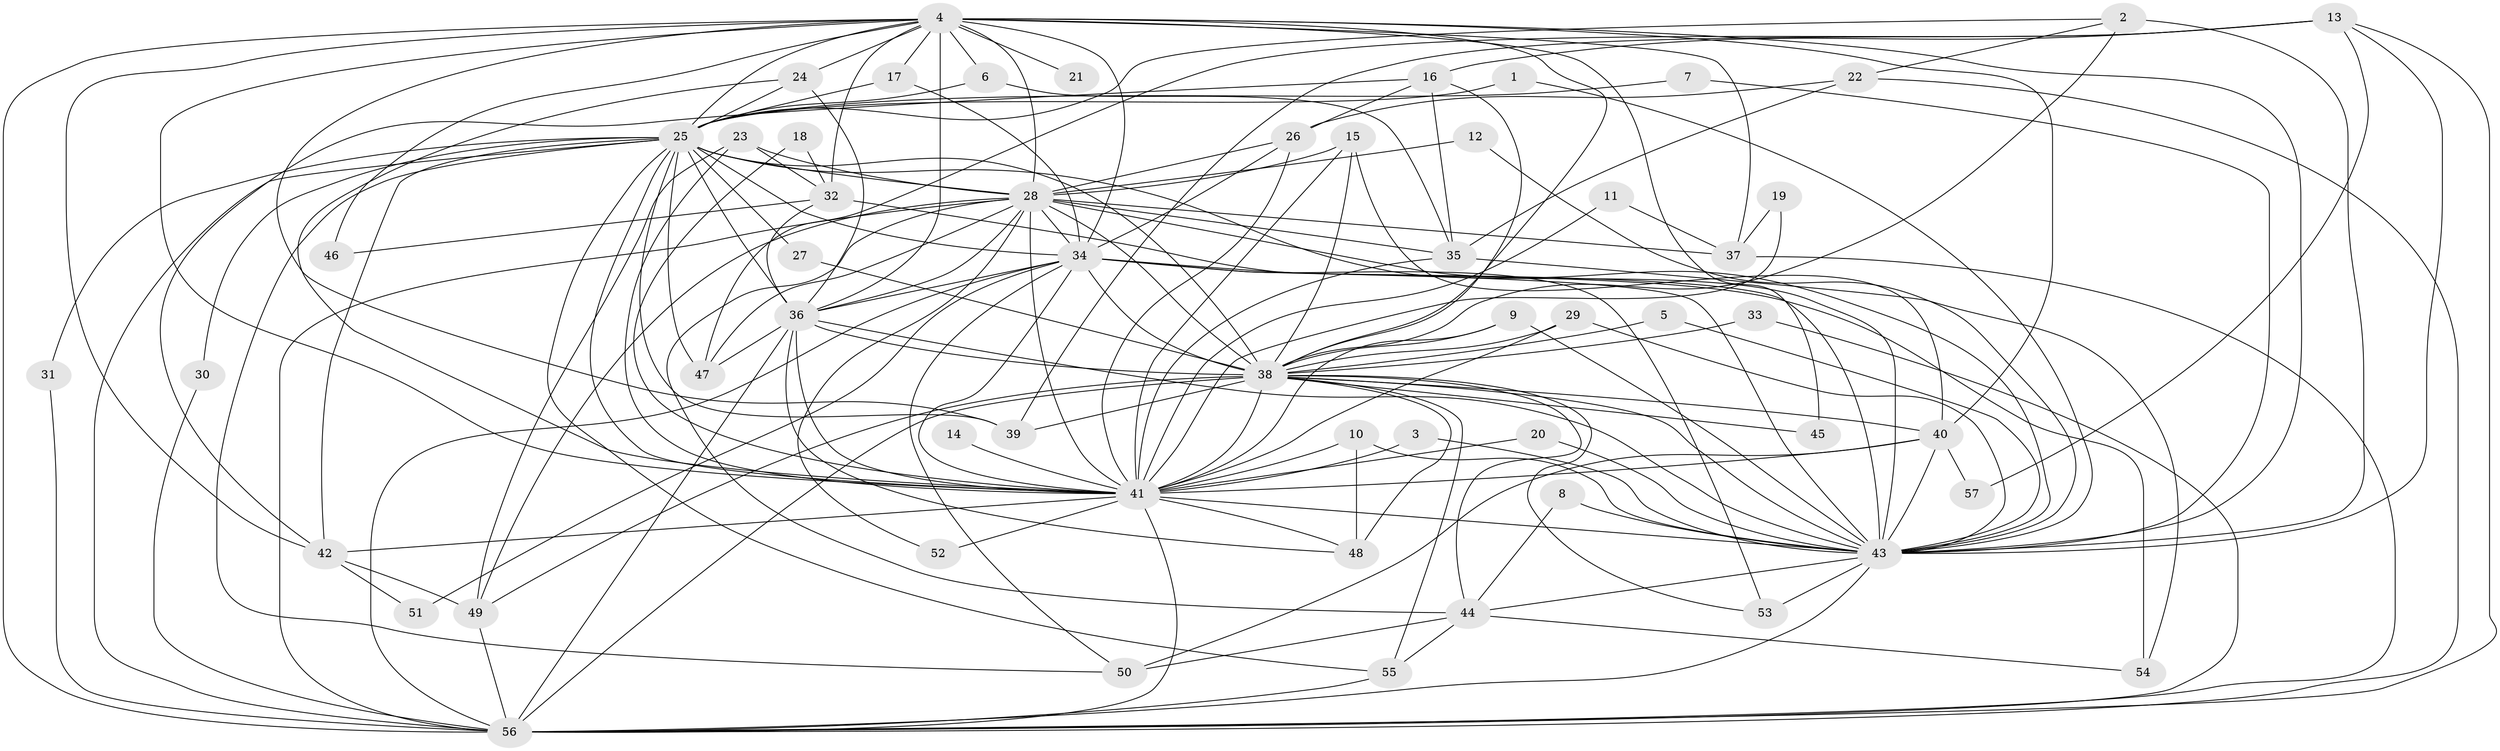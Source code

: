// original degree distribution, {20: 0.008849557522123894, 16: 0.017699115044247787, 18: 0.008849557522123894, 26: 0.008849557522123894, 21: 0.008849557522123894, 30: 0.008849557522123894, 23: 0.008849557522123894, 32: 0.008849557522123894, 15: 0.008849557522123894, 3: 0.23008849557522124, 5: 0.035398230088495575, 4: 0.12389380530973451, 2: 0.49557522123893805, 7: 0.008849557522123894, 6: 0.017699115044247787}
// Generated by graph-tools (version 1.1) at 2025/25/03/09/25 03:25:39]
// undirected, 57 vertices, 167 edges
graph export_dot {
graph [start="1"]
  node [color=gray90,style=filled];
  1;
  2;
  3;
  4;
  5;
  6;
  7;
  8;
  9;
  10;
  11;
  12;
  13;
  14;
  15;
  16;
  17;
  18;
  19;
  20;
  21;
  22;
  23;
  24;
  25;
  26;
  27;
  28;
  29;
  30;
  31;
  32;
  33;
  34;
  35;
  36;
  37;
  38;
  39;
  40;
  41;
  42;
  43;
  44;
  45;
  46;
  47;
  48;
  49;
  50;
  51;
  52;
  53;
  54;
  55;
  56;
  57;
  1 -- 25 [weight=1.0];
  1 -- 43 [weight=1.0];
  2 -- 22 [weight=1.0];
  2 -- 25 [weight=1.0];
  2 -- 38 [weight=1.0];
  2 -- 43 [weight=1.0];
  3 -- 41 [weight=1.0];
  3 -- 43 [weight=1.0];
  4 -- 6 [weight=1.0];
  4 -- 17 [weight=1.0];
  4 -- 21 [weight=1.0];
  4 -- 24 [weight=2.0];
  4 -- 25 [weight=2.0];
  4 -- 28 [weight=2.0];
  4 -- 32 [weight=1.0];
  4 -- 34 [weight=2.0];
  4 -- 36 [weight=4.0];
  4 -- 37 [weight=2.0];
  4 -- 38 [weight=2.0];
  4 -- 39 [weight=1.0];
  4 -- 40 [weight=2.0];
  4 -- 41 [weight=2.0];
  4 -- 42 [weight=1.0];
  4 -- 43 [weight=3.0];
  4 -- 45 [weight=1.0];
  4 -- 46 [weight=1.0];
  4 -- 56 [weight=2.0];
  5 -- 38 [weight=1.0];
  5 -- 43 [weight=1.0];
  6 -- 25 [weight=1.0];
  6 -- 35 [weight=1.0];
  7 -- 25 [weight=1.0];
  7 -- 43 [weight=1.0];
  8 -- 43 [weight=1.0];
  8 -- 44 [weight=1.0];
  9 -- 38 [weight=1.0];
  9 -- 41 [weight=2.0];
  9 -- 43 [weight=1.0];
  10 -- 41 [weight=1.0];
  10 -- 43 [weight=1.0];
  10 -- 48 [weight=1.0];
  11 -- 37 [weight=1.0];
  11 -- 41 [weight=1.0];
  12 -- 28 [weight=1.0];
  12 -- 43 [weight=1.0];
  13 -- 16 [weight=1.0];
  13 -- 39 [weight=1.0];
  13 -- 43 [weight=1.0];
  13 -- 47 [weight=1.0];
  13 -- 56 [weight=1.0];
  13 -- 57 [weight=1.0];
  14 -- 41 [weight=1.0];
  15 -- 28 [weight=1.0];
  15 -- 38 [weight=1.0];
  15 -- 40 [weight=1.0];
  15 -- 41 [weight=1.0];
  16 -- 26 [weight=1.0];
  16 -- 35 [weight=1.0];
  16 -- 38 [weight=1.0];
  16 -- 42 [weight=1.0];
  17 -- 25 [weight=1.0];
  17 -- 34 [weight=1.0];
  18 -- 32 [weight=1.0];
  18 -- 41 [weight=1.0];
  19 -- 37 [weight=1.0];
  19 -- 41 [weight=1.0];
  20 -- 41 [weight=1.0];
  20 -- 43 [weight=1.0];
  22 -- 26 [weight=1.0];
  22 -- 35 [weight=1.0];
  22 -- 56 [weight=1.0];
  23 -- 28 [weight=1.0];
  23 -- 32 [weight=1.0];
  23 -- 41 [weight=1.0];
  23 -- 49 [weight=1.0];
  24 -- 25 [weight=1.0];
  24 -- 36 [weight=1.0];
  24 -- 41 [weight=1.0];
  25 -- 27 [weight=1.0];
  25 -- 28 [weight=1.0];
  25 -- 30 [weight=1.0];
  25 -- 31 [weight=1.0];
  25 -- 34 [weight=1.0];
  25 -- 36 [weight=2.0];
  25 -- 38 [weight=1.0];
  25 -- 39 [weight=1.0];
  25 -- 41 [weight=1.0];
  25 -- 42 [weight=1.0];
  25 -- 43 [weight=1.0];
  25 -- 47 [weight=1.0];
  25 -- 50 [weight=1.0];
  25 -- 55 [weight=1.0];
  25 -- 56 [weight=1.0];
  26 -- 28 [weight=1.0];
  26 -- 34 [weight=1.0];
  26 -- 41 [weight=1.0];
  27 -- 38 [weight=1.0];
  28 -- 34 [weight=2.0];
  28 -- 35 [weight=1.0];
  28 -- 36 [weight=1.0];
  28 -- 37 [weight=1.0];
  28 -- 38 [weight=3.0];
  28 -- 41 [weight=1.0];
  28 -- 43 [weight=1.0];
  28 -- 44 [weight=1.0];
  28 -- 47 [weight=1.0];
  28 -- 49 [weight=1.0];
  28 -- 52 [weight=1.0];
  28 -- 56 [weight=2.0];
  29 -- 38 [weight=1.0];
  29 -- 41 [weight=1.0];
  29 -- 43 [weight=1.0];
  30 -- 56 [weight=1.0];
  31 -- 56 [weight=1.0];
  32 -- 36 [weight=1.0];
  32 -- 43 [weight=1.0];
  32 -- 46 [weight=1.0];
  33 -- 38 [weight=1.0];
  33 -- 56 [weight=1.0];
  34 -- 36 [weight=1.0];
  34 -- 38 [weight=1.0];
  34 -- 41 [weight=1.0];
  34 -- 43 [weight=1.0];
  34 -- 50 [weight=1.0];
  34 -- 51 [weight=1.0];
  34 -- 53 [weight=1.0];
  34 -- 54 [weight=1.0];
  34 -- 56 [weight=1.0];
  35 -- 41 [weight=1.0];
  35 -- 54 [weight=1.0];
  36 -- 38 [weight=1.0];
  36 -- 41 [weight=1.0];
  36 -- 43 [weight=1.0];
  36 -- 47 [weight=1.0];
  36 -- 48 [weight=1.0];
  36 -- 56 [weight=1.0];
  37 -- 56 [weight=1.0];
  38 -- 39 [weight=1.0];
  38 -- 40 [weight=1.0];
  38 -- 41 [weight=1.0];
  38 -- 43 [weight=1.0];
  38 -- 44 [weight=2.0];
  38 -- 45 [weight=2.0];
  38 -- 48 [weight=1.0];
  38 -- 49 [weight=1.0];
  38 -- 53 [weight=1.0];
  38 -- 55 [weight=1.0];
  38 -- 56 [weight=1.0];
  40 -- 41 [weight=1.0];
  40 -- 43 [weight=1.0];
  40 -- 50 [weight=1.0];
  40 -- 57 [weight=1.0];
  41 -- 42 [weight=1.0];
  41 -- 43 [weight=1.0];
  41 -- 48 [weight=1.0];
  41 -- 52 [weight=1.0];
  41 -- 56 [weight=1.0];
  42 -- 49 [weight=1.0];
  42 -- 51 [weight=1.0];
  43 -- 44 [weight=1.0];
  43 -- 53 [weight=1.0];
  43 -- 56 [weight=1.0];
  44 -- 50 [weight=1.0];
  44 -- 54 [weight=1.0];
  44 -- 55 [weight=1.0];
  49 -- 56 [weight=1.0];
  55 -- 56 [weight=1.0];
}
